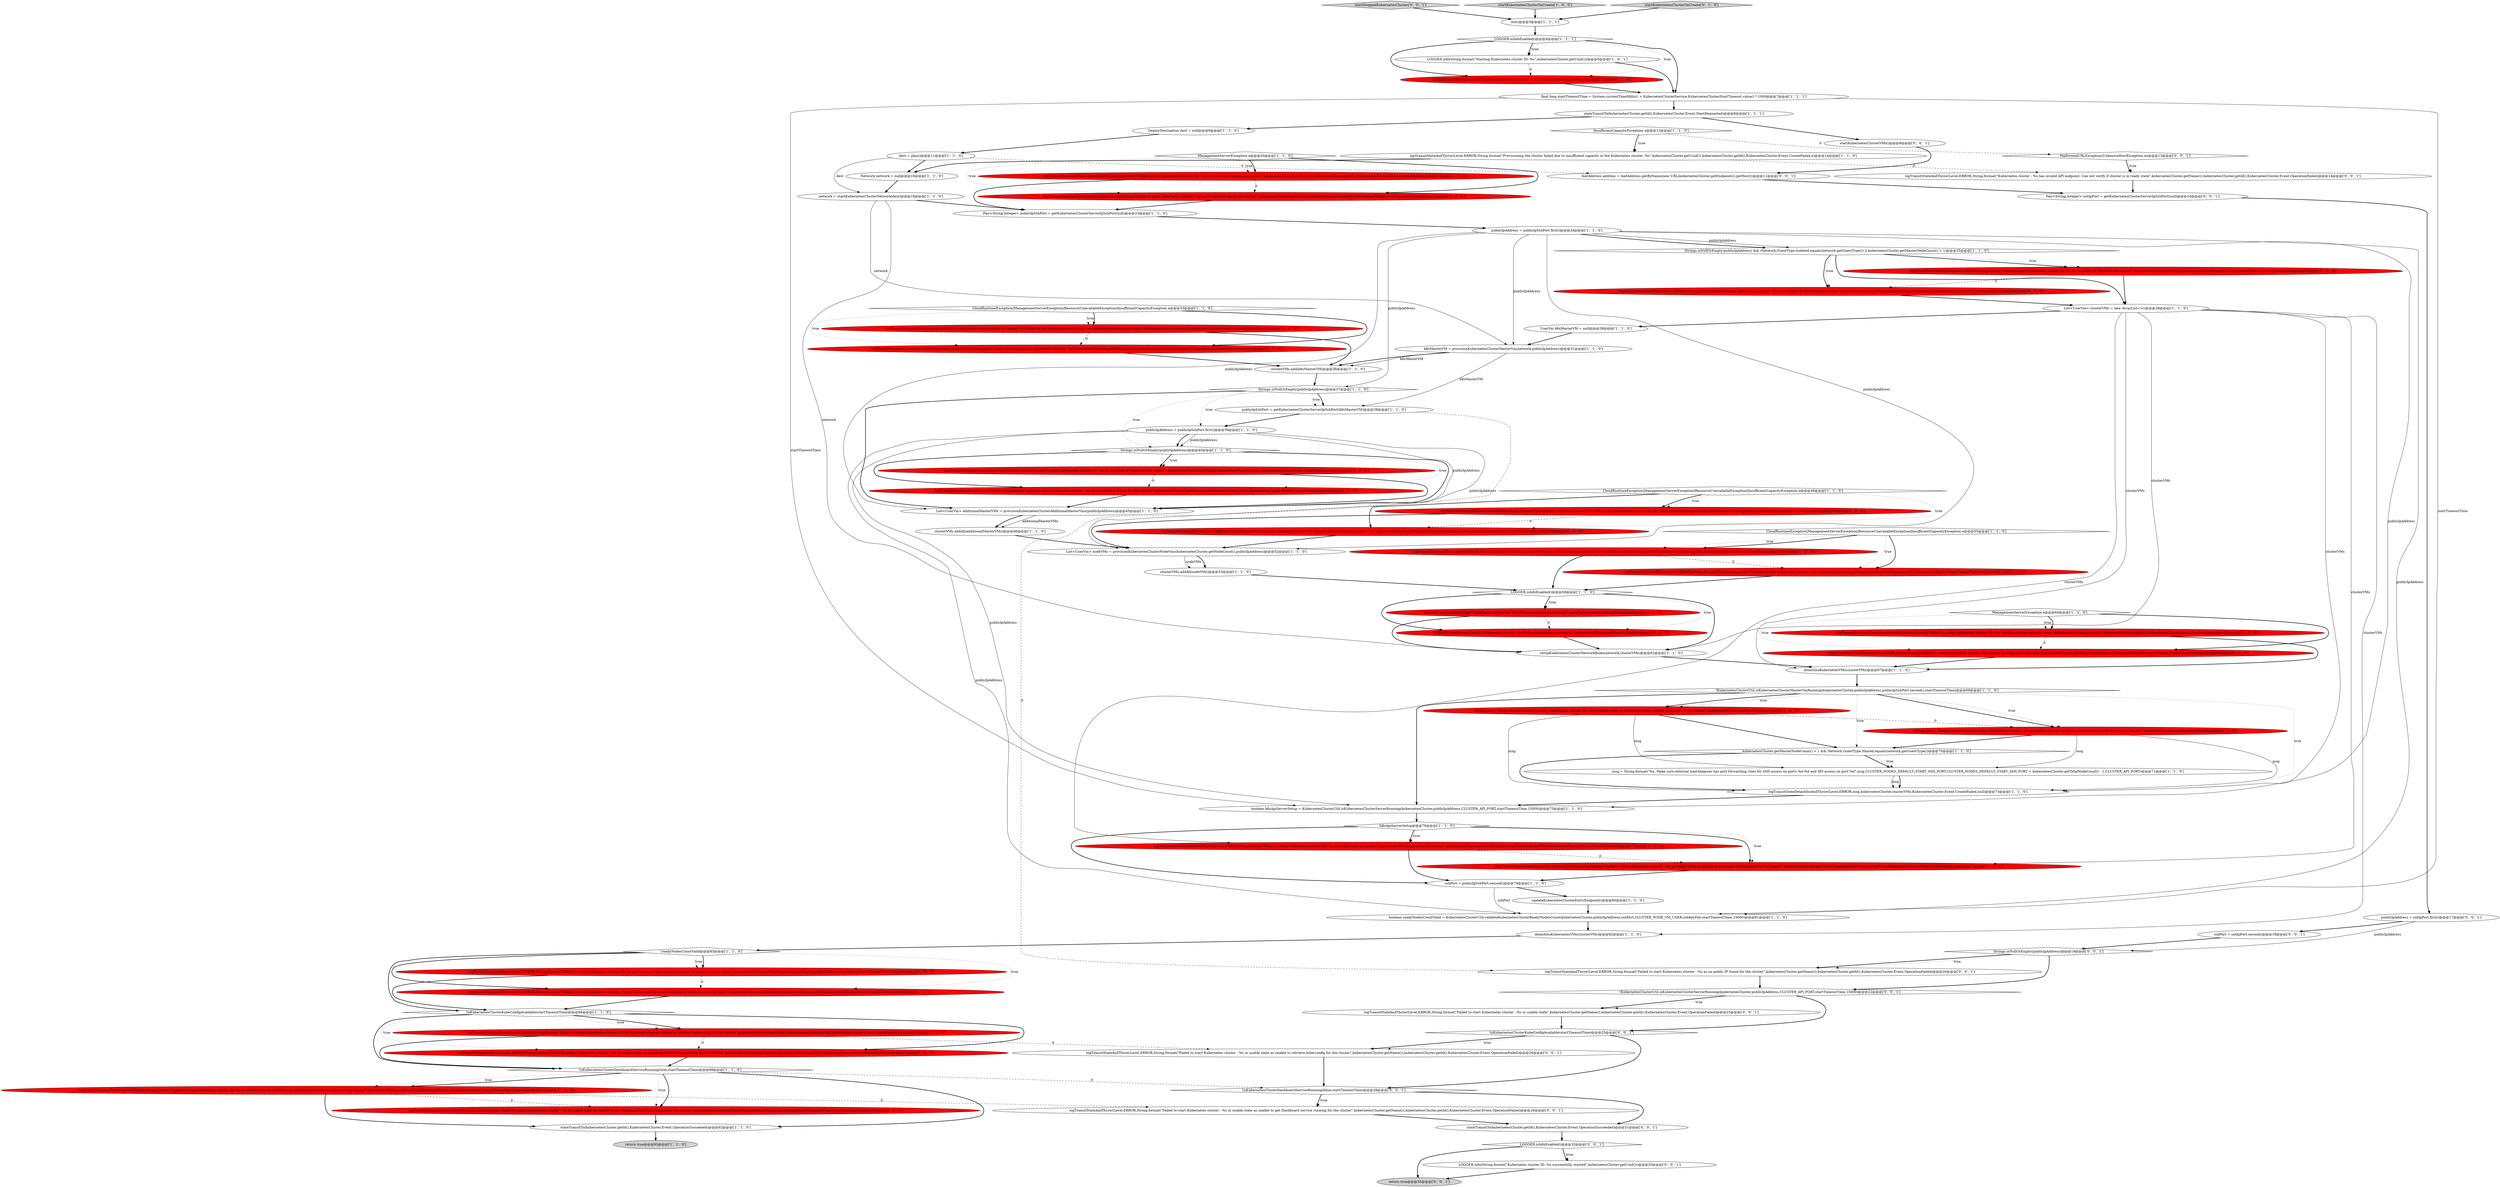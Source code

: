 digraph {
67 [style = filled, label = "logTransitStateAndThrow(Level.ERROR,String.format(\"Failed to setup Kubernetes cluster : %s in usable state as unable to get Dashboard service running for the cluster\",kubernetesCluster.getName()),kubernetesCluster.getId(),KubernetesCluster.Event.OperationFailed)@@@90@@@['0', '1', '0']", fillcolor = red, shape = ellipse image = "AAA1AAABBB2BBB"];
5 [style = filled, label = "logTransitStateAndThrow(Level.ERROR,String.format(\"Failed to setup Kubernetes cluster ID: %s in usable state as unable to retrieve kube-config for the cluster\",kubernetesCluster.getUuid()),kubernetesCluster.getId(),KubernetesCluster.Event.OperationFailed)@@@87@@@['1', '0', '0']", fillcolor = red, shape = ellipse image = "AAA1AAABBB1BBB"];
25 [style = filled, label = "logTransitStateAndThrow(Level.ERROR,String.format(\"Failed to setup Kubernetes cluster ID: %s, unable to setup network rules\",kubernetesCluster.getUuid()),kubernetesCluster.getId(),KubernetesCluster.Event.CreateFailed,e)@@@65@@@['1', '0', '0']", fillcolor = red, shape = ellipse image = "AAA1AAABBB1BBB"];
27 [style = filled, label = "kubernetesCluster.getMasterNodeCount() > 1 && Network.GuestType.Shared.equals(network.getGuestType())@@@70@@@['1', '1', '0']", fillcolor = white, shape = diamond image = "AAA0AAABBB1BBB"];
91 [style = filled, label = "Strings.isNullOrEmpty(publicIpAddress)@@@19@@@['0', '0', '1']", fillcolor = white, shape = diamond image = "AAA0AAABBB3BBB"];
7 [style = filled, label = "boolean k8sApiServerSetup = KubernetesClusterUtil.isKubernetesClusterServerRunning(kubernetesCluster,publicIpAddress,CLUSTER_API_PORT,startTimeoutTime,15000)@@@75@@@['1', '1', '0']", fillcolor = white, shape = ellipse image = "AAA0AAABBB1BBB"];
79 [style = filled, label = "logTransitStateAndThrow(Level.ERROR,String.format(\"Failed to start Kubernetes cluster : %s as no public IP found for the cluster\",kubernetesCluster.getName()),kubernetesCluster.getId(),KubernetesCluster.Event.OperationFailed)@@@20@@@['0', '0', '1']", fillcolor = white, shape = ellipse image = "AAA0AAABBB3BBB"];
19 [style = filled, label = "!k8sApiServerSetup@@@76@@@['1', '1', '0']", fillcolor = white, shape = diamond image = "AAA0AAABBB1BBB"];
8 [style = filled, label = "k8sMasterVM = provisionKubernetesClusterMasterVm(network,publicIpAddress)@@@31@@@['1', '1', '0']", fillcolor = white, shape = ellipse image = "AAA0AAABBB1BBB"];
61 [style = filled, label = "Strings.isNullOrEmpty(publicIpAddress)@@@37@@@['1', '1', '0']", fillcolor = white, shape = diamond image = "AAA0AAABBB1BBB"];
68 [style = filled, label = "logTransitStateAndThrow(Level.ERROR,String.format(\"Provisioning node VM failed in the Kubernetes cluster : %s\",kubernetesCluster.getName()),kubernetesCluster.getId(),KubernetesCluster.Event.CreateFailed,e)@@@56@@@['0', '1', '0']", fillcolor = red, shape = ellipse image = "AAA1AAABBB2BBB"];
97 [style = filled, label = "!isKubernetesClusterKubeConfigAvailable(startTimeoutTime)@@@25@@@['0', '0', '1']", fillcolor = white, shape = diamond image = "AAA0AAABBB3BBB"];
31 [style = filled, label = "List<UserVm> nodeVMs = provisionKubernetesClusterNodeVms(kubernetesCluster.getNodeCount(),publicIpAddress)@@@52@@@['1', '1', '0']", fillcolor = white, shape = ellipse image = "AAA0AAABBB1BBB"];
34 [style = filled, label = "!isKubernetesClusterKubeConfigAvailable(startTimeoutTime)@@@86@@@['1', '1', '0']", fillcolor = white, shape = diamond image = "AAA0AAABBB1BBB"];
69 [style = filled, label = "logTransitStateAndThrow(Level.ERROR,String.format(\"Provisioning the master VM failed in the Kubernetes cluster : %s\",kubernetesCluster.getName()),kubernetesCluster.getId(),KubernetesCluster.Event.CreateFailed,e)@@@34@@@['0', '1', '0']", fillcolor = red, shape = ellipse image = "AAA1AAABBB2BBB"];
80 [style = filled, label = "publicIpAddress = sshIpPort.first()@@@17@@@['0', '0', '1']", fillcolor = white, shape = ellipse image = "AAA0AAABBB3BBB"];
47 [style = filled, label = "sshPort = publicIpSshPort.second()@@@79@@@['1', '1', '0']", fillcolor = white, shape = ellipse image = "AAA0AAABBB1BBB"];
15 [style = filled, label = "String msg = String.format(\"Failed to setup Kubernetes cluster ID: %s in usable state as unable to access master node VMs of the cluster\",kubernetesCluster.getUuid())@@@69@@@['1', '0', '0']", fillcolor = red, shape = ellipse image = "AAA1AAABBB1BBB"];
18 [style = filled, label = "publicIpAddress = publicIpSshPort.first()@@@24@@@['1', '1', '0']", fillcolor = white, shape = ellipse image = "AAA0AAABBB1BBB"];
83 [style = filled, label = "return true@@@35@@@['0', '0', '1']", fillcolor = lightgray, shape = ellipse image = "AAA0AAABBB3BBB"];
22 [style = filled, label = "LOGGER.info(String.format(\"Kubernetes cluster ID: %s VMs successfully provisioned\",kubernetesCluster.getUuid()))@@@59@@@['1', '0', '0']", fillcolor = red, shape = ellipse image = "AAA1AAABBB1BBB"];
24 [style = filled, label = "!readyNodesCountValid@@@83@@@['1', '1', '0']", fillcolor = white, shape = diamond image = "AAA0AAABBB1BBB"];
39 [style = filled, label = "publicIpAddress = publicIpSshPort.first()@@@39@@@['1', '1', '0']", fillcolor = white, shape = ellipse image = "AAA0AAABBB1BBB"];
82 [style = filled, label = "LOGGER.isInfoEnabled()@@@32@@@['0', '0', '1']", fillcolor = white, shape = diamond image = "AAA0AAABBB3BBB"];
57 [style = filled, label = "publicIpSshPort = getKubernetesClusterServerIpSshPort(k8sMasterVM)@@@38@@@['1', '1', '0']", fillcolor = white, shape = ellipse image = "AAA0AAABBB1BBB"];
41 [style = filled, label = "logTransitStateAndThrow(Level.ERROR,String.format(\"Provisioning additional master VM failed in the Kubernetes cluster ID: %s\",kubernetesCluster.getUuid()),kubernetesCluster.getId(),KubernetesCluster.Event.CreateFailed,e)@@@49@@@['1', '0', '0']", fillcolor = red, shape = ellipse image = "AAA1AAABBB1BBB"];
78 [style = filled, label = "InetAddress address = InetAddress.getByName(new URL(kubernetesCluster.getEndpoint()).getHost())@@@11@@@['0', '0', '1']", fillcolor = white, shape = ellipse image = "AAA0AAABBB3BBB"];
20 [style = filled, label = "logTransitStateAndThrow(Level.WARN,String.format(\"Failed to start Kubernetes cluster ID: %s as no public IP found for the cluster\",kubernetesCluster.getUuid()),kubernetesCluster.getId(),KubernetesCluster.Event.CreateFailed)@@@41@@@['1', '0', '0']", fillcolor = red, shape = ellipse image = "AAA1AAABBB1BBB"];
50 [style = filled, label = "LOGGER.isInfoEnabled()@@@58@@@['1', '1', '0']", fillcolor = white, shape = diamond image = "AAA0AAABBB1BBB"];
53 [style = filled, label = "ManagementServerException e@@@20@@@['1', '1', '0']", fillcolor = white, shape = diamond image = "AAA0AAABBB1BBB"];
6 [style = filled, label = "Strings.isNullOrEmpty(publicIpAddress) && (Network.GuestType.Isolated.equals(network.getGuestType()) || kubernetesCluster.getMasterNodeCount() > 1)@@@25@@@['1', '1', '0']", fillcolor = white, shape = diamond image = "AAA0AAABBB1BBB"];
71 [style = filled, label = "logTransitStateAndThrow(Level.ERROR,String.format(\"Failed to start Kubernetes cluster : %s as its network cannot be started\",kubernetesCluster.getName()),kubernetesCluster.getId(),KubernetesCluster.Event.CreateFailed,e)@@@21@@@['0', '1', '0']", fillcolor = red, shape = ellipse image = "AAA1AAABBB2BBB"];
66 [style = filled, label = "logTransitStateAndThrow(Level.ERROR,String.format(\"Failed to setup Kubernetes cluster : %s, unable to setup network rules\",kubernetesCluster.getName()),kubernetesCluster.getId(),KubernetesCluster.Event.CreateFailed,e)@@@65@@@['0', '1', '0']", fillcolor = red, shape = ellipse image = "AAA1AAABBB2BBB"];
13 [style = filled, label = "logTransitStateAndThrow(Level.ERROR,String.format(\"Provisioning the cluster failed due to insufficient capacity in the Kubernetes cluster: %s\",kubernetesCluster.getUuid()),kubernetesCluster.getId(),KubernetesCluster.Event.CreateFailed,e)@@@14@@@['1', '1', '0']", fillcolor = white, shape = ellipse image = "AAA0AAABBB1BBB"];
55 [style = filled, label = "clusterVMs.addAll(additionalMasterVMs)@@@46@@@['1', '1', '0']", fillcolor = white, shape = ellipse image = "AAA0AAABBB1BBB"];
60 [style = filled, label = "boolean readyNodesCountValid = KubernetesClusterUtil.validateKubernetesClusterReadyNodesCount(kubernetesCluster,publicIpAddress,sshPort,CLUSTER_NODE_VM_USER,sshKeyFile,startTimeoutTime,15000)@@@81@@@['1', '1', '0']", fillcolor = white, shape = ellipse image = "AAA0AAABBB1BBB"];
65 [style = filled, label = "LOGGER.info(String.format(\"Starting Kubernetes cluster : %s\",kubernetesCluster.getName()))@@@5@@@['0', '1', '0']", fillcolor = red, shape = ellipse image = "AAA1AAABBB2BBB"];
51 [style = filled, label = "!KubernetesClusterUtil.isKubernetesClusterMasterVmRunning(kubernetesCluster,publicIpAddress,publicIpSshPort.second(),startTimeoutTime)@@@68@@@['1', '1', '0']", fillcolor = white, shape = diamond image = "AAA0AAABBB1BBB"];
64 [style = filled, label = "logTransitStateAndThrow(Level.ERROR,String.format(\"Provisioning additional master VM failed in the Kubernetes cluster : %s\",kubernetesCluster.getName()),kubernetesCluster.getId(),KubernetesCluster.Event.CreateFailed,e)@@@49@@@['0', '1', '0']", fillcolor = red, shape = ellipse image = "AAA1AAABBB2BBB"];
63 [style = filled, label = "logTransitStateDetachIsoAndThrow(Level.ERROR,String.format(\"Failed to setup Kubernetes cluster : %s in usable state as unable to provision API endpoint for the cluster\",kubernetesCluster.getName()),kubernetesCluster,clusterVMs,KubernetesCluster.Event.CreateFailed,null)@@@77@@@['0', '1', '0']", fillcolor = red, shape = ellipse image = "AAA1AAABBB2BBB"];
14 [style = filled, label = "CloudRuntimeException|ManagementServerException|ResourceUnavailableException|InsufficientCapacityException e@@@48@@@['1', '1', '0']", fillcolor = white, shape = diamond image = "AAA0AAABBB1BBB"];
96 [style = filled, label = "sshPort = sshIpPort.second()@@@18@@@['0', '0', '1']", fillcolor = white, shape = ellipse image = "AAA0AAABBB3BBB"];
62 [style = filled, label = "List<UserVm> additionalMasterVMs = provisionKubernetesClusterAdditionalMasterVms(publicIpAddress)@@@45@@@['1', '1', '0']", fillcolor = white, shape = ellipse image = "AAA0AAABBB1BBB"];
59 [style = filled, label = "logTransitStateAndThrow(Level.ERROR,String.format(\"Provisioning node VM failed in the Kubernetes cluster ID: %s\",kubernetesCluster.getUuid()),kubernetesCluster.getId(),KubernetesCluster.Event.CreateFailed,e)@@@56@@@['1', '0', '0']", fillcolor = red, shape = ellipse image = "AAA1AAABBB1BBB"];
56 [style = filled, label = "network = startKubernetesClusterNetwork(dest)@@@18@@@['1', '1', '0']", fillcolor = white, shape = ellipse image = "AAA0AAABBB1BBB"];
93 [style = filled, label = "logTransitStateAndThrow(Level.ERROR,String.format(\"Kubernetes cluster : %s has invalid API endpoint. Can not verify if cluster is in ready state\",kubernetesCluster.getName()),kubernetesCluster.getId(),KubernetesCluster.Event.OperationFailed)@@@14@@@['0', '0', '1']", fillcolor = white, shape = ellipse image = "AAA0AAABBB3BBB"];
36 [style = filled, label = "List<UserVm> clusterVMs = new ArrayList<>()@@@28@@@['1', '1', '0']", fillcolor = white, shape = ellipse image = "AAA0AAABBB1BBB"];
11 [style = filled, label = "clusterVMs.add(k8sMasterVM)@@@36@@@['1', '1', '0']", fillcolor = white, shape = ellipse image = "AAA0AAABBB1BBB"];
87 [style = filled, label = "!KubernetesClusterUtil.isKubernetesClusterServerRunning(kubernetesCluster,publicIpAddress,CLUSTER_API_PORT,startTimeoutTime,15000)@@@22@@@['0', '0', '1']", fillcolor = white, shape = diamond image = "AAA0AAABBB3BBB"];
54 [style = filled, label = "UserVm k8sMasterVM = null@@@29@@@['1', '1', '0']", fillcolor = white, shape = ellipse image = "AAA0AAABBB1BBB"];
28 [style = filled, label = "stateTransitTo(kubernetesCluster.getId(),KubernetesCluster.Event.StartRequested)@@@8@@@['1', '1', '1']", fillcolor = white, shape = ellipse image = "AAA0AAABBB1BBB"];
76 [style = filled, label = "logTransitStateAndThrow(Level.ERROR,String.format(\"Failed to setup Kubernetes cluster : %s in usable state as unable to retrieve kube-config for the cluster\",kubernetesCluster.getName()),kubernetesCluster.getId(),KubernetesCluster.Event.OperationFailed)@@@87@@@['0', '1', '0']", fillcolor = red, shape = ellipse image = "AAA1AAABBB2BBB"];
37 [style = filled, label = "dest = plan()@@@11@@@['1', '1', '0']", fillcolor = white, shape = ellipse image = "AAA0AAABBB1BBB"];
52 [style = filled, label = "init()@@@3@@@['1', '1', '1']", fillcolor = white, shape = ellipse image = "AAA0AAABBB1BBB"];
38 [style = filled, label = "Pair<String,Integer> publicIpSshPort = getKubernetesClusterServerIpSshPort(null)@@@23@@@['1', '1', '0']", fillcolor = white, shape = ellipse image = "AAA0AAABBB1BBB"];
77 [style = filled, label = "logTransitStateAndThrow(Level.WARN,String.format(\"Failed to start Kubernetes cluster : %s as no public IP found for the cluster\",kubernetesCluster.getName()),kubernetesCluster.getId(),KubernetesCluster.Event.CreateFailed)@@@41@@@['0', '1', '0']", fillcolor = red, shape = ellipse image = "AAA1AAABBB2BBB"];
92 [style = filled, label = "!isKubernetesClusterDashboardServiceRunning(false,startTimeoutTime)@@@28@@@['0', '0', '1']", fillcolor = white, shape = diamond image = "AAA0AAABBB3BBB"];
45 [style = filled, label = "updateKubernetesClusterEntryEndpoint()@@@80@@@['1', '1', '0']", fillcolor = white, shape = ellipse image = "AAA0AAABBB1BBB"];
86 [style = filled, label = "startKubernetesClusterVMs()@@@9@@@['0', '0', '1']", fillcolor = white, shape = ellipse image = "AAA0AAABBB3BBB"];
4 [style = filled, label = "logTransitStateAndThrow(Level.ERROR,String.format(\"Failed to start Kubernetes cluster ID: %s as its network cannot be started\",kubernetesCluster.getUuid()),kubernetesCluster.getId(),KubernetesCluster.Event.CreateFailed,e)@@@21@@@['1', '0', '0']", fillcolor = red, shape = ellipse image = "AAA1AAABBB1BBB"];
16 [style = filled, label = "logTransitStateAndThrow(Level.ERROR,String.format(\"Failed to start Kubernetes cluster ID: %s as no public IP found for the cluster\",kubernetesCluster.getUuid()),kubernetesCluster.getId(),KubernetesCluster.Event.CreateFailed)@@@26@@@['1', '0', '0']", fillcolor = red, shape = ellipse image = "AAA1AAABBB1BBB"];
3 [style = filled, label = "CloudRuntimeException|ManagementServerException|ResourceUnavailableException|InsufficientCapacityException e@@@33@@@['1', '1', '0']", fillcolor = white, shape = diamond image = "AAA0AAABBB1BBB"];
23 [style = filled, label = "logTransitStateDetachIsoAndThrow(Level.ERROR,String.format(\"Failed to setup Kubernetes cluster ID: %s in usable state as unable to provision API endpoint for the cluster\",kubernetesCluster.getUuid()),kubernetesCluster,clusterVMs,KubernetesCluster.Event.CreateFailed,null)@@@77@@@['1', '0', '0']", fillcolor = red, shape = ellipse image = "AAA1AAABBB1BBB"];
85 [style = filled, label = "stateTransitTo(kubernetesCluster.getId(),KubernetesCluster.Event.OperationSucceeded)@@@31@@@['0', '0', '1']", fillcolor = white, shape = ellipse image = "AAA0AAABBB3BBB"];
88 [style = filled, label = "MalformedURLException|UnknownHostException ex@@@13@@@['0', '0', '1']", fillcolor = white, shape = diamond image = "AAA0AAABBB3BBB"];
42 [style = filled, label = "logTransitStateAndThrow(Level.ERROR,String.format(\"Provisioning the master VM failed in the Kubernetes cluster ID: %s\",kubernetesCluster.getUuid()),kubernetesCluster.getId(),KubernetesCluster.Event.CreateFailed,e)@@@34@@@['1', '0', '0']", fillcolor = red, shape = ellipse image = "AAA1AAABBB1BBB"];
9 [style = filled, label = "LOGGER.isInfoEnabled()@@@4@@@['1', '1', '1']", fillcolor = white, shape = diamond image = "AAA0AAABBB1BBB"];
81 [style = filled, label = "LOGGER.info(String.format(\"Kubernetes cluster ID: %s successfully started\",kubernetesCluster.getUuid()))@@@33@@@['0', '0', '1']", fillcolor = white, shape = ellipse image = "AAA0AAABBB3BBB"];
58 [style = filled, label = "logTransitStateAndThrow(Level.ERROR,String.format(\"Failed to setup Kubernetes cluster ID: %s as it does not have desired number of nodes in ready state\",kubernetesCluster.getUuid()),kubernetesCluster.getId(),KubernetesCluster.Event.CreateFailed)@@@84@@@['1', '0', '0']", fillcolor = red, shape = ellipse image = "AAA1AAABBB1BBB"];
0 [style = filled, label = "Network network = null@@@16@@@['1', '1', '0']", fillcolor = white, shape = ellipse image = "AAA0AAABBB1BBB"];
73 [style = filled, label = "logTransitStateAndThrow(Level.ERROR,String.format(\"Failed to start Kubernetes cluster : %s as no public IP found for the cluster\",kubernetesCluster.getName()),kubernetesCluster.getId(),KubernetesCluster.Event.CreateFailed)@@@26@@@['0', '1', '0']", fillcolor = red, shape = ellipse image = "AAA1AAABBB2BBB"];
75 [style = filled, label = "logTransitStateAndThrow(Level.ERROR,String.format(\"Failed to setup Kubernetes cluster : %s as it does not have desired number of nodes in ready state\",kubernetesCluster.getName()),kubernetesCluster.getId(),KubernetesCluster.Event.CreateFailed)@@@84@@@['0', '1', '0']", fillcolor = red, shape = ellipse image = "AAA1AAABBB2BBB"];
30 [style = filled, label = "LOGGER.info(String.format(\"Starting Kubernetes cluster ID: %s\",kubernetesCluster.getUuid()))@@@5@@@['1', '0', '1']", fillcolor = white, shape = ellipse image = "AAA0AAABBB1BBB"];
48 [style = filled, label = "logTransitStateAndThrow(Level.ERROR,String.format(\"Failed to setup Kubernetes cluster ID: %s in usable state as unable to get Dashboard service running for the cluster\",kubernetesCluster.getUuid()),kubernetesCluster.getId(),KubernetesCluster.Event.OperationFailed)@@@90@@@['1', '0', '0']", fillcolor = red, shape = ellipse image = "AAA1AAABBB1BBB"];
74 [style = filled, label = "LOGGER.info(String.format(\"Kubernetes cluster : %s VMs successfully provisioned\",kubernetesCluster.getName()))@@@59@@@['0', '1', '0']", fillcolor = red, shape = ellipse image = "AAA1AAABBB2BBB"];
94 [style = filled, label = "logTransitStateAndThrow(Level.ERROR,String.format(\"Failed to start Kubernetes cluster : %s in usable state\",kubernetesCluster.getName()),kubernetesCluster.getId(),KubernetesCluster.Event.OperationFailed)@@@23@@@['0', '0', '1']", fillcolor = white, shape = ellipse image = "AAA0AAABBB3BBB"];
33 [style = filled, label = "setupKubernetesClusterNetworkRules(network,clusterVMs)@@@62@@@['1', '1', '0']", fillcolor = white, shape = ellipse image = "AAA0AAABBB1BBB"];
84 [style = filled, label = "logTransitStateAndThrow(Level.ERROR,String.format(\"Failed to start Kubernetes cluster : %s in usable state as unable to retrieve kube-config for the cluster\",kubernetesCluster.getName()),kubernetesCluster.getId(),KubernetesCluster.Event.OperationFailed)@@@26@@@['0', '0', '1']", fillcolor = white, shape = ellipse image = "AAA0AAABBB3BBB"];
21 [style = filled, label = "detachIsoKubernetesVMs(clusterVMs)@@@82@@@['1', '1', '0']", fillcolor = white, shape = ellipse image = "AAA0AAABBB1BBB"];
89 [style = filled, label = "startStoppedKubernetesCluster['0', '0', '1']", fillcolor = lightgray, shape = diamond image = "AAA0AAABBB3BBB"];
2 [style = filled, label = "startKubernetesClusterOnCreate['1', '0', '0']", fillcolor = lightgray, shape = diamond image = "AAA0AAABBB1BBB"];
40 [style = filled, label = "logTransitStateDetachIsoAndThrow(Level.ERROR,msg,kubernetesCluster,clusterVMs,KubernetesCluster.Event.CreateFailed,null)@@@73@@@['1', '1', '0']", fillcolor = white, shape = ellipse image = "AAA0AAABBB1BBB"];
35 [style = filled, label = "stateTransitTo(kubernetesCluster.getId(),KubernetesCluster.Event.OperationSucceeded)@@@92@@@['1', '1', '0']", fillcolor = white, shape = ellipse image = "AAA0AAABBB1BBB"];
90 [style = filled, label = "Pair<String,Integer> sshIpPort = getKubernetesClusterServerIpSshPort(null)@@@16@@@['0', '0', '1']", fillcolor = white, shape = ellipse image = "AAA0AAABBB3BBB"];
43 [style = filled, label = "clusterVMs.addAll(nodeVMs)@@@53@@@['1', '1', '0']", fillcolor = white, shape = ellipse image = "AAA0AAABBB1BBB"];
44 [style = filled, label = "ManagementServerException e@@@64@@@['1', '1', '0']", fillcolor = white, shape = diamond image = "AAA0AAABBB1BBB"];
29 [style = filled, label = "final long startTimeoutTime = System.currentTimeMillis() + KubernetesClusterService.KubernetesClusterStartTimeout.value() * 1000@@@7@@@['1', '1', '1']", fillcolor = white, shape = ellipse image = "AAA0AAABBB1BBB"];
49 [style = filled, label = "Strings.isNullOrEmpty(publicIpAddress)@@@40@@@['1', '1', '0']", fillcolor = white, shape = diamond image = "AAA0AAABBB1BBB"];
10 [style = filled, label = "DeployDestination dest = null@@@9@@@['1', '1', '0']", fillcolor = white, shape = ellipse image = "AAA0AAABBB1BBB"];
72 [style = filled, label = "String msg = String.format(\"Failed to setup Kubernetes cluster : %s in usable state as unable to access master node VMs of the cluster\",kubernetesCluster.getName())@@@69@@@['0', '1', '0']", fillcolor = red, shape = ellipse image = "AAA1AAABBB2BBB"];
70 [style = filled, label = "startKubernetesClusterOnCreate['0', '1', '0']", fillcolor = lightgray, shape = diamond image = "AAA0AAABBB2BBB"];
26 [style = filled, label = "msg = String.format(\"%s. Make sure external load-balancer has port forwarding rules for SSH access on ports %d-%d and API access on port %d\",msg,CLUSTER_NODES_DEFAULT_START_SSH_PORT,CLUSTER_NODES_DEFAULT_START_SSH_PORT + kubernetesCluster.getTotalNodeCount() - 1,CLUSTER_API_PORT)@@@71@@@['1', '1', '0']", fillcolor = white, shape = ellipse image = "AAA0AAABBB1BBB"];
12 [style = filled, label = "return true@@@93@@@['1', '1', '0']", fillcolor = lightgray, shape = ellipse image = "AAA0AAABBB1BBB"];
17 [style = filled, label = "CloudRuntimeException|ManagementServerException|ResourceUnavailableException|InsufficientCapacityException e@@@55@@@['1', '1', '0']", fillcolor = white, shape = diamond image = "AAA0AAABBB1BBB"];
95 [style = filled, label = "logTransitStateAndThrow(Level.ERROR,String.format(\"Failed to start Kubernetes cluster : %s in usable state as unable to get Dashboard service running for the cluster\",kubernetesCluster.getName()),kubernetesCluster.getId(),KubernetesCluster.Event.OperationFailed)@@@29@@@['0', '0', '1']", fillcolor = white, shape = ellipse image = "AAA0AAABBB3BBB"];
1 [style = filled, label = "!isKubernetesClusterDashboardServiceRunning(true,startTimeoutTime)@@@89@@@['1', '1', '0']", fillcolor = white, shape = diamond image = "AAA0AAABBB1BBB"];
32 [style = filled, label = "attachIsoKubernetesVMs(clusterVMs)@@@67@@@['1', '1', '0']", fillcolor = white, shape = ellipse image = "AAA0AAABBB1BBB"];
46 [style = filled, label = "InsufficientCapacityException e@@@13@@@['1', '1', '0']", fillcolor = white, shape = diamond image = "AAA0AAABBB1BBB"];
1->67 [style = bold, label=""];
18->8 [style = solid, label="publicIpAddress"];
37->0 [style = bold, label=""];
18->62 [style = solid, label="publicIpAddress"];
37->78 [style = dashed, label="0"];
13->93 [style = dashed, label="0"];
57->79 [style = dashed, label="0"];
58->75 [style = dashed, label="0"];
50->22 [style = bold, label=""];
46->13 [style = bold, label=""];
81->83 [style = bold, label=""];
87->94 [style = bold, label=""];
68->50 [style = bold, label=""];
34->76 [style = dotted, label="true"];
1->67 [style = dotted, label="true"];
46->88 [style = dashed, label="0"];
80->96 [style = bold, label=""];
24->58 [style = bold, label=""];
18->7 [style = solid, label="publicIpAddress"];
24->34 [style = bold, label=""];
61->39 [style = dotted, label="true"];
61->57 [style = bold, label=""];
26->40 [style = bold, label=""];
21->24 [style = bold, label=""];
62->55 [style = bold, label=""];
48->35 [style = bold, label=""];
9->65 [style = bold, label=""];
87->94 [style = dotted, label="true"];
71->38 [style = bold, label=""];
14->64 [style = bold, label=""];
48->95 [style = dashed, label="0"];
30->29 [style = bold, label=""];
50->74 [style = dotted, label="true"];
14->41 [style = dotted, label="true"];
5->84 [style = dashed, label="0"];
64->31 [style = bold, label=""];
57->39 [style = bold, label=""];
29->7 [style = solid, label="startTimeoutTime"];
19->63 [style = bold, label=""];
39->49 [style = bold, label=""];
51->7 [style = bold, label=""];
46->13 [style = dotted, label="true"];
20->62 [style = bold, label=""];
85->82 [style = bold, label=""];
25->66 [style = dashed, label="0"];
2->52 [style = bold, label=""];
55->31 [style = bold, label=""];
36->33 [style = solid, label="clusterVMs"];
9->29 [style = bold, label=""];
8->11 [style = bold, label=""];
84->92 [style = bold, label=""];
51->15 [style = dotted, label="true"];
15->26 [style = solid, label="msg"];
36->32 [style = solid, label="clusterVMs"];
41->64 [style = dashed, label="0"];
35->12 [style = bold, label=""];
77->62 [style = bold, label=""];
3->42 [style = dotted, label="true"];
72->27 [style = bold, label=""];
56->38 [style = bold, label=""];
22->33 [style = bold, label=""];
36->40 [style = solid, label="clusterVMs"];
4->38 [style = bold, label=""];
97->84 [style = bold, label=""];
93->90 [style = bold, label=""];
60->21 [style = bold, label=""];
52->9 [style = bold, label=""];
92->85 [style = bold, label=""];
94->97 [style = bold, label=""];
6->73 [style = dotted, label="true"];
19->63 [style = dotted, label="true"];
4->71 [style = dashed, label="0"];
39->7 [style = solid, label="publicIpAddress"];
17->68 [style = bold, label=""];
1->35 [style = bold, label=""];
86->78 [style = bold, label=""];
49->62 [style = bold, label=""];
39->60 [style = solid, label="publicIpAddress"];
18->6 [style = solid, label="publicIpAddress"];
39->62 [style = solid, label="publicIpAddress"];
5->1 [style = bold, label=""];
88->93 [style = bold, label=""];
38->18 [style = bold, label=""];
44->25 [style = dotted, label="true"];
17->68 [style = dotted, label="true"];
49->77 [style = bold, label=""];
72->40 [style = solid, label="msg"];
53->4 [style = dotted, label="true"];
58->34 [style = bold, label=""];
14->64 [style = dotted, label="true"];
62->55 [style = solid, label="additionalMasterVMs"];
11->61 [style = bold, label=""];
45->60 [style = bold, label=""];
48->67 [style = dashed, label="0"];
47->60 [style = solid, label="sshPort"];
82->81 [style = dotted, label="true"];
91->87 [style = bold, label=""];
15->72 [style = dashed, label="0"];
24->58 [style = dotted, label="true"];
65->29 [style = bold, label=""];
32->51 [style = bold, label=""];
44->66 [style = bold, label=""];
51->27 [style = dotted, label="true"];
39->31 [style = solid, label="publicIpAddress"];
13->0 [style = bold, label=""];
67->35 [style = bold, label=""];
27->26 [style = bold, label=""];
59->50 [style = bold, label=""];
36->63 [style = solid, label="clusterVMs"];
16->36 [style = bold, label=""];
63->47 [style = bold, label=""];
26->40 [style = solid, label="msg"];
3->69 [style = dotted, label="true"];
37->56 [style = solid, label="dest"];
20->77 [style = dashed, label="0"];
92->95 [style = bold, label=""];
1->48 [style = bold, label=""];
18->61 [style = solid, label="publicIpAddress"];
1->48 [style = dotted, label="true"];
51->72 [style = bold, label=""];
18->60 [style = solid, label="publicIpAddress"];
79->87 [style = bold, label=""];
69->11 [style = bold, label=""];
16->73 [style = dashed, label="0"];
3->42 [style = bold, label=""];
24->75 [style = dotted, label="true"];
82->83 [style = bold, label=""];
23->63 [style = dashed, label="0"];
91->79 [style = bold, label=""];
54->8 [style = bold, label=""];
96->91 [style = bold, label=""];
61->57 [style = dotted, label="true"];
36->23 [style = solid, label="clusterVMs"];
19->47 [style = bold, label=""];
18->6 [style = bold, label=""];
42->11 [style = bold, label=""];
56->33 [style = solid, label="network"];
92->95 [style = dotted, label="true"];
23->47 [style = bold, label=""];
51->40 [style = dotted, label="true"];
31->43 [style = bold, label=""];
3->69 [style = bold, label=""];
33->32 [style = bold, label=""];
44->25 [style = bold, label=""];
41->31 [style = bold, label=""];
47->45 [style = bold, label=""];
50->33 [style = bold, label=""];
91->79 [style = dotted, label="true"];
30->65 [style = dashed, label="0"];
9->30 [style = dotted, label="true"];
42->69 [style = dashed, label="0"];
7->19 [style = bold, label=""];
14->41 [style = bold, label=""];
49->20 [style = bold, label=""];
31->43 [style = solid, label="nodeVMs"];
34->76 [style = bold, label=""];
61->62 [style = bold, label=""];
87->97 [style = bold, label=""];
10->37 [style = bold, label=""];
78->90 [style = bold, label=""];
6->73 [style = bold, label=""];
82->81 [style = bold, label=""];
89->52 [style = bold, label=""];
34->5 [style = dotted, label="true"];
51->72 [style = dotted, label="true"];
50->74 [style = bold, label=""];
59->68 [style = dashed, label="0"];
1->92 [style = dashed, label="0"];
76->1 [style = bold, label=""];
43->50 [style = bold, label=""];
28->10 [style = bold, label=""];
8->57 [style = solid, label="k8sMasterVM"];
34->5 [style = bold, label=""];
34->1 [style = bold, label=""];
97->92 [style = bold, label=""];
27->26 [style = dotted, label="true"];
8->11 [style = solid, label="k8sMasterVM"];
15->40 [style = solid, label="msg"];
80->91 [style = solid, label="publicIpAddress"];
22->74 [style = dashed, label="0"];
25->32 [style = bold, label=""];
18->31 [style = solid, label="publicIpAddress"];
24->75 [style = bold, label=""];
19->23 [style = dotted, label="true"];
9->65 [style = dotted, label="true"];
28->86 [style = bold, label=""];
9->30 [style = bold, label=""];
95->85 [style = bold, label=""];
53->71 [style = dotted, label="true"];
44->66 [style = dotted, label="true"];
49->20 [style = dotted, label="true"];
50->22 [style = dotted, label="true"];
39->49 [style = solid, label="publicIpAddress"];
6->36 [style = bold, label=""];
5->76 [style = dashed, label="0"];
53->71 [style = bold, label=""];
29->28 [style = bold, label=""];
56->8 [style = solid, label="network"];
73->36 [style = bold, label=""];
49->77 [style = dotted, label="true"];
40->7 [style = bold, label=""];
90->80 [style = bold, label=""];
29->60 [style = solid, label="startTimeoutTime"];
0->56 [style = bold, label=""];
6->16 [style = bold, label=""];
19->23 [style = bold, label=""];
74->33 [style = bold, label=""];
72->26 [style = solid, label="msg"];
70->52 [style = bold, label=""];
75->34 [style = bold, label=""];
36->21 [style = solid, label="clusterVMs"];
27->40 [style = bold, label=""];
36->54 [style = bold, label=""];
53->4 [style = bold, label=""];
17->59 [style = bold, label=""];
51->15 [style = bold, label=""];
61->49 [style = dotted, label="true"];
97->84 [style = dotted, label="true"];
15->27 [style = bold, label=""];
66->32 [style = bold, label=""];
17->59 [style = dotted, label="true"];
88->93 [style = dotted, label="true"];
6->16 [style = dotted, label="true"];
}
